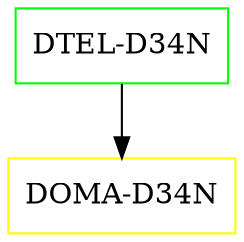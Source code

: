 digraph G {
  "DTEL-D34N" [shape=box,color=green];
  "DOMA-D34N" [shape=box,color=yellow,URL="./DOMA_D34N.html"];
  "DTEL-D34N" -> "DOMA-D34N";
}
